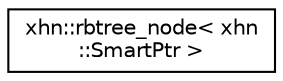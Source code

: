 digraph "Graphical Class Hierarchy"
{
  edge [fontname="Helvetica",fontsize="10",labelfontname="Helvetica",labelfontsize="10"];
  node [fontname="Helvetica",fontsize="10",shape=record];
  rankdir="LR";
  Node1 [label="xhn::rbtree_node\< xhn\l::SmartPtr \>",height=0.2,width=0.4,color="black", fillcolor="white", style="filled",URL="$classxhn_1_1rbtree__node.html"];
}
